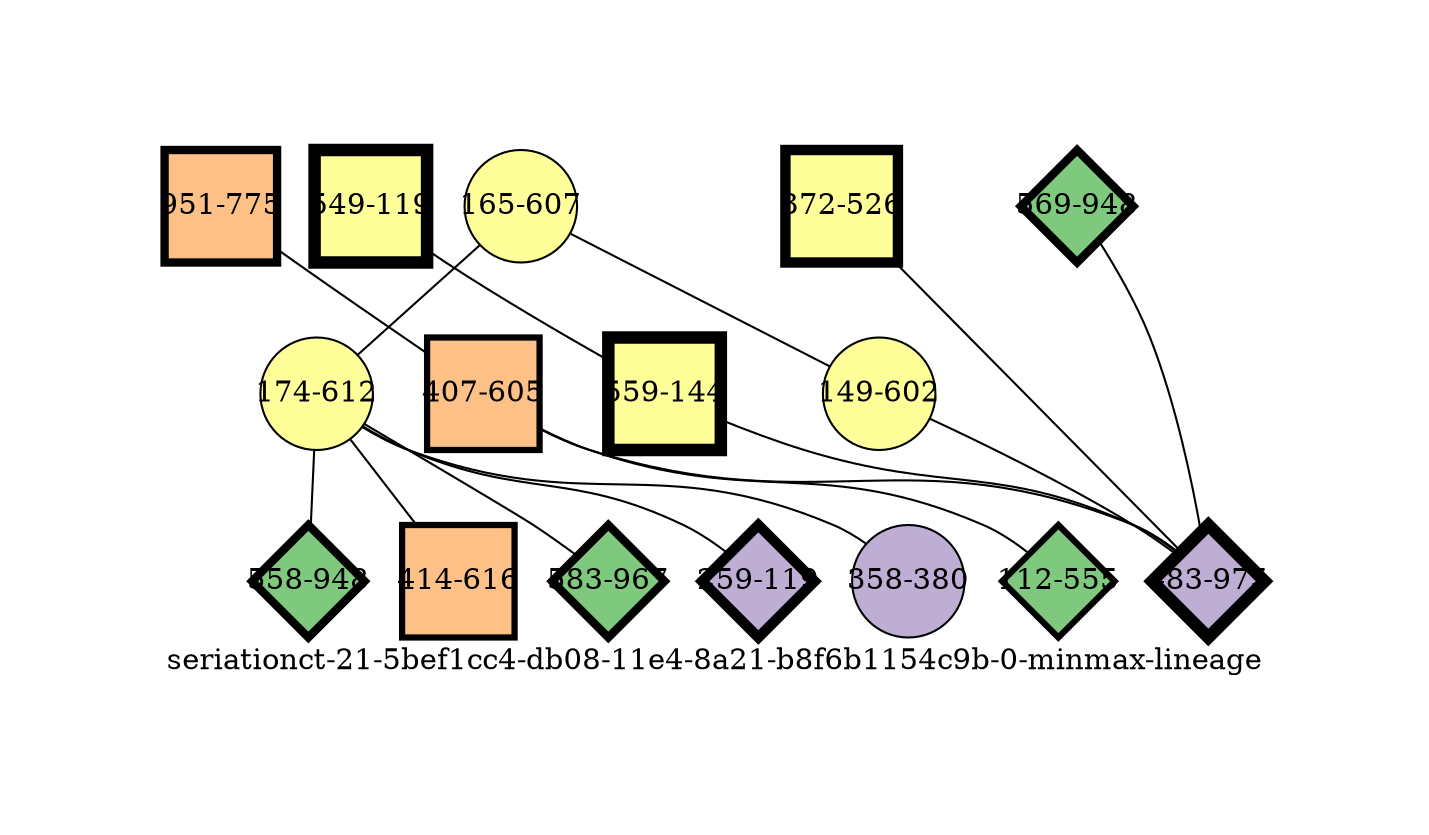 strict graph "seriationct-21-5bef1cc4-db08-11e4-8a21-b8f6b1154c9b-0-minmax-lineage" {
labelloc=b;
ratio=auto;
pad="1.0";
label="seriationct-21-5bef1cc4-db08-11e4-8a21-b8f6b1154c9b-0-minmax-lineage";
node [width="0.75", style=filled, fixedsize=true, height="0.75", shape=circle, label=""];
0 [xCoordinate="948.0", appears_in_slice=4, yCoordinate="569.0", colorscheme=accent6, lineage_id=2, short_label="569-948", label="569-948", shape=diamond, cluster_id=0, fillcolor=1, size="500.0", id=8, penwidth="4.0"];
1 [xCoordinate="775.0", appears_in_slice=4, yCoordinate="951.0", colorscheme=accent6, lineage_id=1, short_label="951-775", label="951-775", shape=square, cluster_id=2, fillcolor=3, size="500.0", id=1, penwidth="4.0"];
2 [xCoordinate="607.0", appears_in_slice=1, yCoordinate="165.0", colorscheme=accent6, lineage_id=0, short_label="165-607", label="165-607", shape=circle, cluster_id=3, fillcolor=4, size="500.0", id=3, penwidth="1.0"];
3 [xCoordinate="612.0", appears_in_slice=1, yCoordinate="174.0", colorscheme=accent6, lineage_id=0, short_label="174-612", label="174-612", shape=circle, cluster_id=3, fillcolor=4, size="500.0", id=4, penwidth="1.0"];
4 [xCoordinate="948.0", appears_in_slice=4, yCoordinate="558.0", colorscheme=accent6, lineage_id=2, short_label="558-948", label="558-948", shape=diamond, cluster_id=0, fillcolor=1, size="500.0", id=5, penwidth="4.0"];
5 [xCoordinate="616.0", appears_in_slice=3, yCoordinate="414.0", colorscheme=accent6, lineage_id=1, short_label="414-616", label="414-616", shape=square, cluster_id=2, fillcolor=3, size="500.0", id=6, penwidth="3.0"];
6 [xCoordinate="119.0", appears_in_slice=6, yCoordinate="549.0", colorscheme=accent6, lineage_id=1, short_label="549-119", label="549-119", shape=square, cluster_id=3, fillcolor=4, size="500.0", id=0, penwidth="6.0"];
7 [xCoordinate="967.0", appears_in_slice=4, yCoordinate="583.0", colorscheme=accent6, lineage_id=2, short_label="583-967", label="583-967", shape=diamond, cluster_id=0, fillcolor=1, size="500.0", id=7, penwidth="4.0"];
8 [xCoordinate="119.0", appears_in_slice=5, yCoordinate="259.0", colorscheme=accent6, lineage_id=2, short_label="259-119", label="259-119", shape=diamond, cluster_id=1, fillcolor=2, size="500.0", id=9, penwidth="5.0"];
9 [xCoordinate="602.0", appears_in_slice=1, yCoordinate="149.0", colorscheme=accent6, lineage_id=0, short_label="149-602", label="149-602", shape=circle, cluster_id=3, fillcolor=4, size="500.0", id=13, penwidth="1.0"];
10 [xCoordinate="605.0", appears_in_slice=3, yCoordinate="407.0", colorscheme=accent6, lineage_id=1, short_label="407-605", label="407-605", shape=square, cluster_id=2, fillcolor=3, size="500.0", id=10, penwidth="3.0"];
11 [xCoordinate="144.0", appears_in_slice=6, yCoordinate="559.0", colorscheme=accent6, lineage_id=1, short_label="559-144", label="559-144", shape=square, cluster_id=3, fillcolor=4, size="500.0", id=11, penwidth="6.0"];
12 [xCoordinate="380.0", appears_in_slice=1, yCoordinate="358.0", colorscheme=accent6, lineage_id=0, short_label="358-380", label="358-380", shape=circle, cluster_id=1, fillcolor=2, size="500.0", id=12, penwidth="1.0"];
13 [xCoordinate="555.0", appears_in_slice=3, yCoordinate="112.0", colorscheme=accent6, lineage_id=2, short_label="112-555", label="112-555", shape=diamond, cluster_id=0, fillcolor=1, size="500.0", id=14, penwidth="3.0"];
14 [xCoordinate="526.0", appears_in_slice=5, yCoordinate="372.0", colorscheme=accent6, lineage_id=1, short_label="372-526", label="372-526", shape=square, cluster_id=3, fillcolor=4, size="500.0", id=2, penwidth="5.0"];
15 [xCoordinate="975.0", appears_in_slice=6, yCoordinate="483.0", colorscheme=accent6, lineage_id=2, short_label="483-975", label="483-975", shape=diamond, cluster_id=1, fillcolor=2, size="500.0", id=15, penwidth="6.0"];
0 -- 15  [inverseweight="2.31337733398", weight="0.432268435119"];
1 -- 10  [inverseweight="2.07078841641", weight="0.482907858706"];
2 -- 9  [inverseweight="18.8444590361", weight="0.0530659966457"];
2 -- 3  [inverseweight="15.8910431541", weight="0.0629285308902"];
3 -- 4  [inverseweight="1.55786675936", weight="0.641903419527"];
3 -- 5  [inverseweight="1.91972883672", weight="0.520906901471"];
3 -- 7  [inverseweight="2.16565914764", weight="0.461753180823"];
3 -- 8  [inverseweight="2.10254848764", weight="0.475613288292"];
3 -- 12  [inverseweight="1.64009373732", weight="0.609721247785"];
6 -- 11  [inverseweight="12.1770256036", weight="0.0821218606706"];
9 -- 15  [inverseweight="2.37300188377", weight="0.421407166527"];
10 -- 13  [inverseweight="19.4920293896", weight="0.0513030213535"];
10 -- 15  [inverseweight="2.21100458147", weight="0.452283097186"];
11 -- 15  [inverseweight="2.8171808491", weight="0.354964786986"];
14 -- 15  [inverseweight="2.07217506952", weight="0.48258470759"];
}
